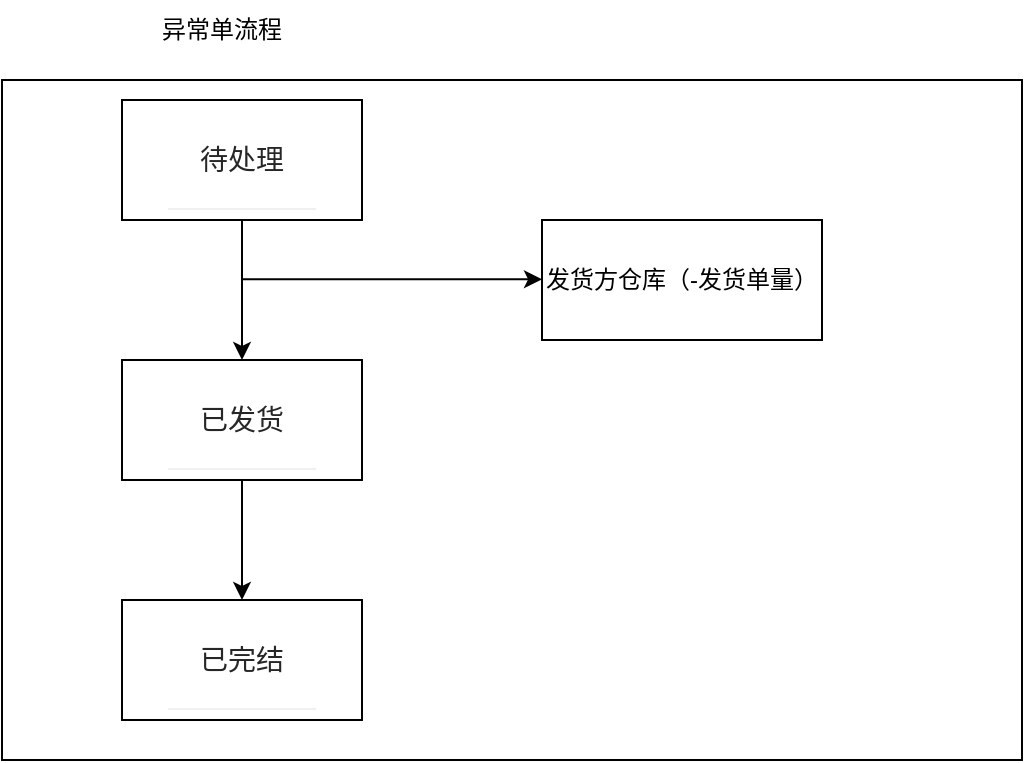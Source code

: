 <mxfile version="21.0.8" type="github">
  <diagram name="第 1 页" id="USapvP-sSERa4VfoMzX8">
    <mxGraphModel dx="760" dy="405" grid="1" gridSize="10" guides="1" tooltips="1" connect="1" arrows="1" fold="1" page="1" pageScale="1" pageWidth="827" pageHeight="1169" math="0" shadow="0">
      <root>
        <mxCell id="0" />
        <mxCell id="1" parent="0" />
        <mxCell id="HS2_fO3H86Fp1m27CpJy-1" value="" style="rounded=0;whiteSpace=wrap;html=1;" vertex="1" parent="1">
          <mxGeometry x="40" y="70" width="510" height="340" as="geometry" />
        </mxCell>
        <mxCell id="HS2_fO3H86Fp1m27CpJy-2" value="异常单流程" style="text;html=1;strokeColor=none;fillColor=none;align=center;verticalAlign=middle;whiteSpace=wrap;rounded=0;" vertex="1" parent="1">
          <mxGeometry x="100" y="30" width="100" height="30" as="geometry" />
        </mxCell>
        <mxCell id="HS2_fO3H86Fp1m27CpJy-3" style="edgeStyle=orthogonalEdgeStyle;rounded=0;orthogonalLoop=1;jettySize=auto;html=1;entryX=0.5;entryY=0;entryDx=0;entryDy=0;" edge="1" parent="1" source="HS2_fO3H86Fp1m27CpJy-4" target="HS2_fO3H86Fp1m27CpJy-5">
          <mxGeometry relative="1" as="geometry" />
        </mxCell>
        <mxCell id="HS2_fO3H86Fp1m27CpJy-4" value="&lt;table style=&quot;width: max-content; text-align: left; border-radius: 2px 2px 0px 0px; border-spacing: 0px; color: rgba(0, 0, 0, 0.85); font-family: -apple-system, &amp;quot;system-ui&amp;quot;, &amp;quot;Segoe UI&amp;quot;, Roboto, Oxygen, Ubuntu, Cantarell, &amp;quot;Fira Sans&amp;quot;, &amp;quot;Droid Sans&amp;quot;, &amp;quot;Helvetica Neue&amp;quot;, sans-serif; font-size: 14px; background-color: rgb(255, 255, 255); min-width: 100%; table-layout: auto;&quot;&gt;&lt;tbody style=&quot;box-sizing: border-box;&quot; class=&quot;ant-table-tbody&quot;&gt;&lt;tr style=&quot;box-sizing: border-box;&quot; class=&quot;ant-table-row ant-table-row-level-0&quot; data-row-key=&quot;1466_undefined&quot;&gt;&lt;td style=&quot;box-sizing: border-box; position: relative; padding: 16px; overflow-wrap: break-word; border-bottom: 1px solid rgb(240, 240, 240); transition: background 0.3s ease 0s;&quot; class=&quot;ant-table-cell&quot;&gt;&lt;div style=&quot;box-sizing: border-box; flex-flow: wrap; min-width: 0px; display: flex;&quot; class=&quot;ant-row&quot;&gt;&lt;div style=&quot;box-sizing: border-box; position: relative; max-width: 100%; min-height: 1px; flex: 0 0 100%;&quot; class=&quot;ant-col ant-col-24&quot;&gt;待处理&lt;/div&gt;&lt;/div&gt;&lt;/td&gt;&lt;/tr&gt;&lt;/tbody&gt;&lt;/table&gt;" style="rounded=0;whiteSpace=wrap;html=1;" vertex="1" parent="1">
          <mxGeometry x="100" y="80" width="120" height="60" as="geometry" />
        </mxCell>
        <mxCell id="HS2_fO3H86Fp1m27CpJy-9" value="" style="edgeStyle=orthogonalEdgeStyle;rounded=0;orthogonalLoop=1;jettySize=auto;html=1;" edge="1" parent="1" source="HS2_fO3H86Fp1m27CpJy-5" target="HS2_fO3H86Fp1m27CpJy-8">
          <mxGeometry relative="1" as="geometry" />
        </mxCell>
        <mxCell id="HS2_fO3H86Fp1m27CpJy-5" value="&lt;table style=&quot;width: max-content; text-align: left; border-radius: 2px 2px 0px 0px; border-spacing: 0px; color: rgba(0, 0, 0, 0.85); font-family: -apple-system, &amp;quot;system-ui&amp;quot;, &amp;quot;Segoe UI&amp;quot;, Roboto, Oxygen, Ubuntu, Cantarell, &amp;quot;Fira Sans&amp;quot;, &amp;quot;Droid Sans&amp;quot;, &amp;quot;Helvetica Neue&amp;quot;, sans-serif; font-size: 14px; background-color: rgb(255, 255, 255); min-width: 100%; table-layout: auto;&quot;&gt;&lt;tbody style=&quot;box-sizing: border-box;&quot; class=&quot;ant-table-tbody&quot;&gt;&lt;tr style=&quot;box-sizing: border-box;&quot; class=&quot;ant-table-row ant-table-row-level-0&quot; data-row-key=&quot;1466_undefined&quot;&gt;&lt;td style=&quot;box-sizing: border-box; position: relative; padding: 16px; overflow-wrap: break-word; border-bottom: 1px solid rgb(240, 240, 240); transition: background 0.3s ease 0s;&quot; class=&quot;ant-table-cell&quot;&gt;&lt;div style=&quot;box-sizing: border-box; flex-flow: wrap; min-width: 0px; display: flex;&quot; class=&quot;ant-row&quot;&gt;&lt;div style=&quot;box-sizing: border-box; position: relative; max-width: 100%; min-height: 1px; flex: 0 0 100%;&quot; class=&quot;ant-col ant-col-24&quot;&gt;已发货&lt;/div&gt;&lt;/div&gt;&lt;/td&gt;&lt;/tr&gt;&lt;/tbody&gt;&lt;/table&gt;" style="rounded=0;whiteSpace=wrap;html=1;" vertex="1" parent="1">
          <mxGeometry x="100" y="210" width="120" height="60" as="geometry" />
        </mxCell>
        <mxCell id="HS2_fO3H86Fp1m27CpJy-6" value="发货方仓库（-发货单量）" style="rounded=0;whiteSpace=wrap;html=1;" vertex="1" parent="1">
          <mxGeometry x="310" y="140" width="140" height="60" as="geometry" />
        </mxCell>
        <mxCell id="HS2_fO3H86Fp1m27CpJy-7" value="" style="endArrow=classic;html=1;rounded=0;entryX=0;entryY=0.5;entryDx=0;entryDy=0;" edge="1" parent="1">
          <mxGeometry width="50" height="50" relative="1" as="geometry">
            <mxPoint x="160" y="169.68" as="sourcePoint" />
            <mxPoint x="310" y="169.68" as="targetPoint" />
          </mxGeometry>
        </mxCell>
        <mxCell id="HS2_fO3H86Fp1m27CpJy-8" value="&lt;table style=&quot;width: max-content; text-align: left; border-radius: 2px 2px 0px 0px; border-spacing: 0px; color: rgba(0, 0, 0, 0.85); font-family: -apple-system, &amp;quot;system-ui&amp;quot;, &amp;quot;Segoe UI&amp;quot;, Roboto, Oxygen, Ubuntu, Cantarell, &amp;quot;Fira Sans&amp;quot;, &amp;quot;Droid Sans&amp;quot;, &amp;quot;Helvetica Neue&amp;quot;, sans-serif; font-size: 14px; background-color: rgb(255, 255, 255); min-width: 100%; table-layout: auto;&quot;&gt;&lt;tbody style=&quot;box-sizing: border-box;&quot; class=&quot;ant-table-tbody&quot;&gt;&lt;tr style=&quot;box-sizing: border-box;&quot; class=&quot;ant-table-row ant-table-row-level-0&quot; data-row-key=&quot;1466_undefined&quot;&gt;&lt;td style=&quot;box-sizing: border-box; position: relative; padding: 16px; overflow-wrap: break-word; border-bottom: 1px solid rgb(240, 240, 240); transition: background 0.3s ease 0s;&quot; class=&quot;ant-table-cell&quot;&gt;&lt;div style=&quot;box-sizing: border-box; flex-flow: wrap; min-width: 0px; display: flex;&quot; class=&quot;ant-row&quot;&gt;&lt;div style=&quot;box-sizing: border-box; position: relative; max-width: 100%; min-height: 1px; flex: 0 0 100%;&quot; class=&quot;ant-col ant-col-24&quot;&gt;已完结&lt;/div&gt;&lt;/div&gt;&lt;/td&gt;&lt;/tr&gt;&lt;/tbody&gt;&lt;/table&gt;" style="rounded=0;whiteSpace=wrap;html=1;" vertex="1" parent="1">
          <mxGeometry x="100" y="330" width="120" height="60" as="geometry" />
        </mxCell>
      </root>
    </mxGraphModel>
  </diagram>
</mxfile>
